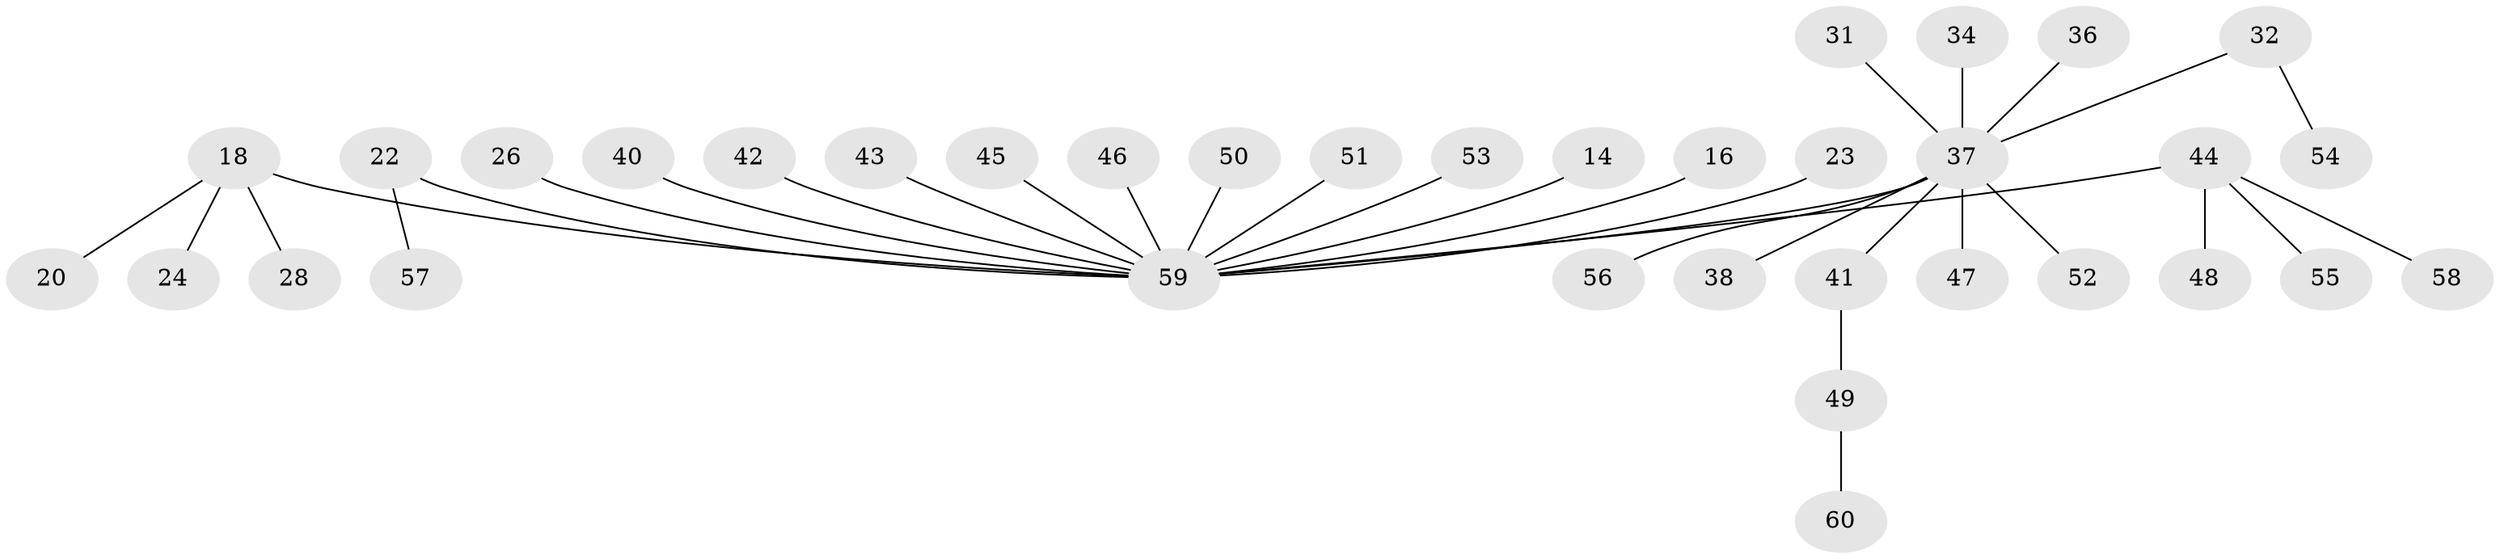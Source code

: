 // original degree distribution, {4: 0.05, 2: 0.21666666666666667, 5: 0.06666666666666667, 7: 0.016666666666666666, 3: 0.11666666666666667, 1: 0.5333333333333333}
// Generated by graph-tools (version 1.1) at 2025/56/03/04/25 21:56:38]
// undirected, 36 vertices, 35 edges
graph export_dot {
graph [start="1"]
  node [color=gray90,style=filled];
  14;
  16;
  18 [super="+5"];
  20;
  22;
  23;
  24;
  26;
  28;
  31;
  32;
  34;
  36;
  37 [super="+29+35"];
  38;
  40;
  41;
  42;
  43;
  44;
  45;
  46;
  47;
  48;
  49;
  50;
  51;
  52;
  53;
  54;
  55;
  56;
  57;
  58;
  59 [super="+15+21+30+12+39+27"];
  60;
  14 -- 59;
  16 -- 59;
  18 -- 20;
  18 -- 24;
  18 -- 59;
  18 -- 28;
  22 -- 57;
  22 -- 59;
  23 -- 59;
  26 -- 59;
  31 -- 37;
  32 -- 54;
  32 -- 37;
  34 -- 37;
  36 -- 37;
  37 -- 47;
  37 -- 56;
  37 -- 38;
  37 -- 52;
  37 -- 41;
  37 -- 59;
  40 -- 59;
  41 -- 49;
  42 -- 59;
  43 -- 59;
  44 -- 48;
  44 -- 55;
  44 -- 58;
  44 -- 59;
  45 -- 59;
  46 -- 59;
  49 -- 60;
  50 -- 59;
  51 -- 59;
  53 -- 59;
}

